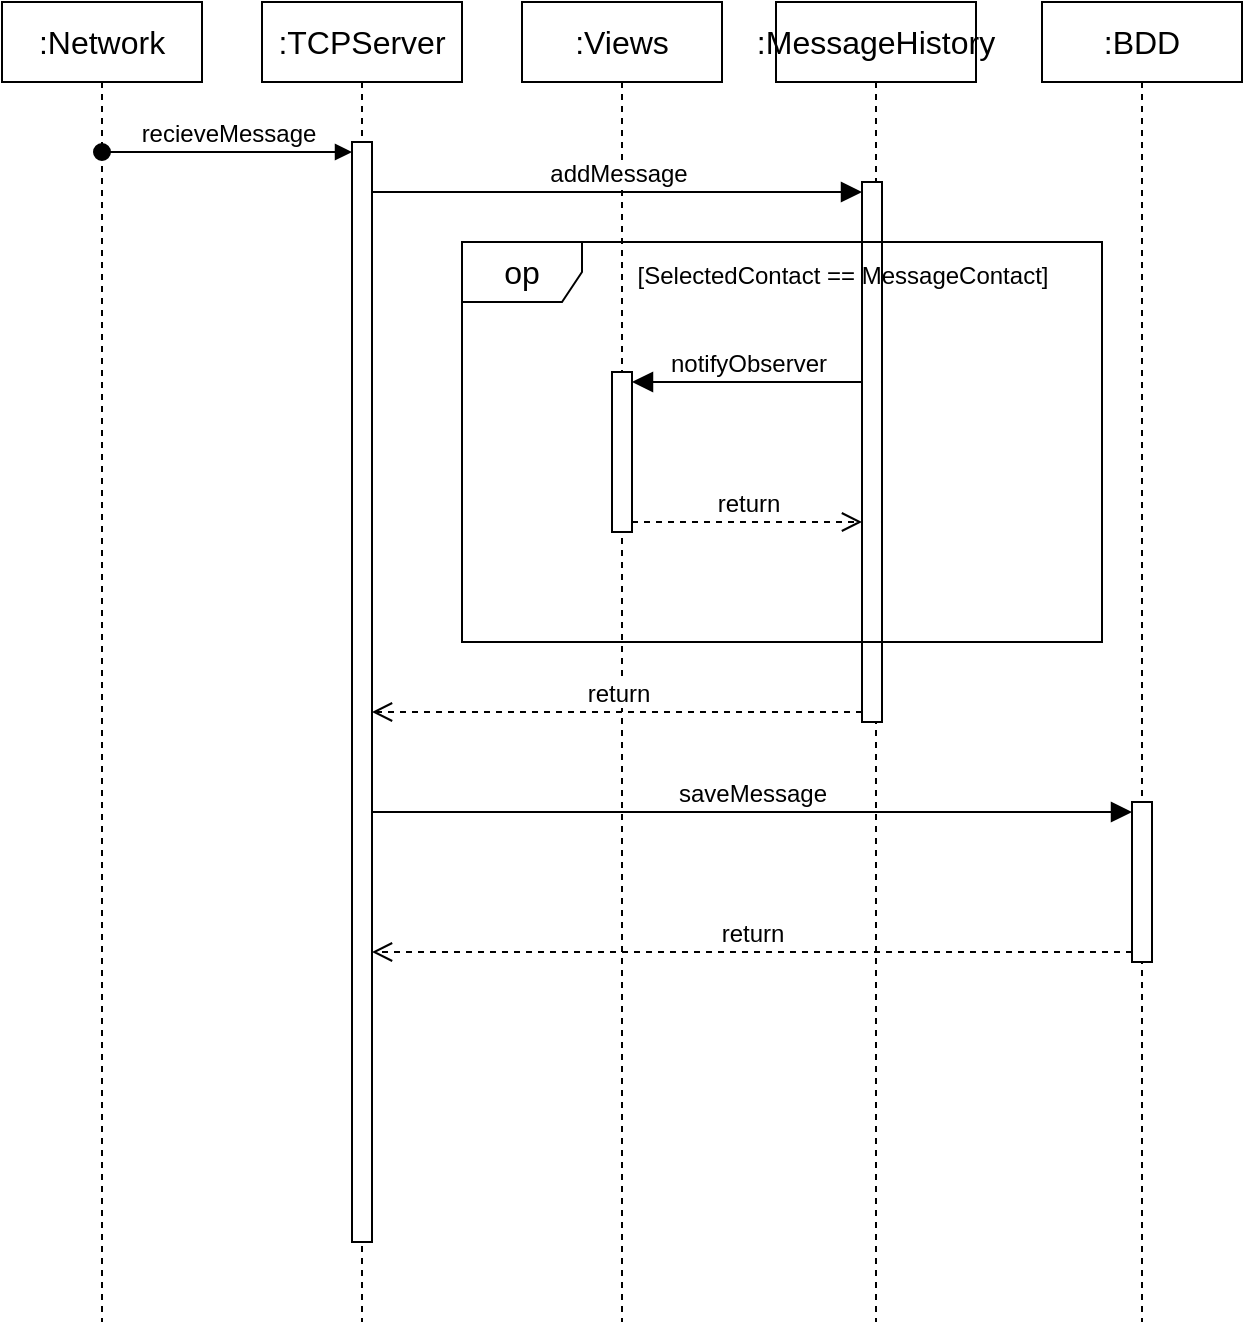 <mxfile version="22.1.5" type="github">
  <diagram name="Page-1" id="KrSCtCMwjQ3pu5mBpSNN">
    <mxGraphModel dx="2233" dy="802" grid="1" gridSize="10" guides="1" tooltips="1" connect="1" arrows="1" fold="1" page="1" pageScale="1" pageWidth="827" pageHeight="1169" background="none" math="0" shadow="0">
      <root>
        <mxCell id="0" />
        <mxCell id="1" parent="0" />
        <mxCell id="NdW2IDQMrkXxkpb3W11C-1" value=":Network" style="shape=umlLifeline;perimeter=lifelinePerimeter;whiteSpace=wrap;html=1;container=1;dropTarget=0;collapsible=0;recursiveResize=0;outlineConnect=0;portConstraint=eastwest;newEdgeStyle={&quot;curved&quot;:0,&quot;rounded&quot;:0};fontSize=16;" vertex="1" parent="1">
          <mxGeometry x="-800" y="40" width="100" height="660" as="geometry" />
        </mxCell>
        <mxCell id="NdW2IDQMrkXxkpb3W11C-2" value=":TCPServer" style="shape=umlLifeline;perimeter=lifelinePerimeter;whiteSpace=wrap;html=1;container=1;dropTarget=0;collapsible=0;recursiveResize=0;outlineConnect=0;portConstraint=eastwest;newEdgeStyle={&quot;curved&quot;:0,&quot;rounded&quot;:0};fontSize=16;" vertex="1" parent="1">
          <mxGeometry x="-670" y="40" width="100" height="660" as="geometry" />
        </mxCell>
        <mxCell id="NdW2IDQMrkXxkpb3W11C-6" value="" style="html=1;points=[[0,0,0,0,5],[0,1,0,0,-5],[1,0,0,0,5],[1,1,0,0,-5]];perimeter=orthogonalPerimeter;outlineConnect=0;targetShapes=umlLifeline;portConstraint=eastwest;newEdgeStyle={&quot;curved&quot;:0,&quot;rounded&quot;:0};fontSize=16;" vertex="1" parent="NdW2IDQMrkXxkpb3W11C-2">
          <mxGeometry x="45" y="70" width="10" height="550" as="geometry" />
        </mxCell>
        <mxCell id="NdW2IDQMrkXxkpb3W11C-3" value=":Views" style="shape=umlLifeline;perimeter=lifelinePerimeter;whiteSpace=wrap;html=1;container=1;dropTarget=0;collapsible=0;recursiveResize=0;outlineConnect=0;portConstraint=eastwest;newEdgeStyle={&quot;curved&quot;:0,&quot;rounded&quot;:0};fontSize=16;" vertex="1" parent="1">
          <mxGeometry x="-540" y="40" width="100" height="660" as="geometry" />
        </mxCell>
        <mxCell id="NdW2IDQMrkXxkpb3W11C-14" value="" style="html=1;points=[[0,0,0,0,5],[0,1,0,0,-5],[1,0,0,0,5],[1,1,0,0,-5]];perimeter=orthogonalPerimeter;outlineConnect=0;targetShapes=umlLifeline;portConstraint=eastwest;newEdgeStyle={&quot;curved&quot;:0,&quot;rounded&quot;:0};fontSize=16;" vertex="1" parent="NdW2IDQMrkXxkpb3W11C-3">
          <mxGeometry x="45" y="185" width="10" height="80" as="geometry" />
        </mxCell>
        <mxCell id="NdW2IDQMrkXxkpb3W11C-4" value=":MessageHistory" style="shape=umlLifeline;perimeter=lifelinePerimeter;whiteSpace=wrap;html=1;container=1;dropTarget=0;collapsible=0;recursiveResize=0;outlineConnect=0;portConstraint=eastwest;newEdgeStyle={&quot;curved&quot;:0,&quot;rounded&quot;:0};fontSize=16;" vertex="1" parent="1">
          <mxGeometry x="-413" y="40" width="100" height="660" as="geometry" />
        </mxCell>
        <mxCell id="NdW2IDQMrkXxkpb3W11C-8" value="" style="html=1;points=[[0,0,0,0,5],[0,1,0,0,-5],[1,0,0,0,5],[1,1,0,0,-5]];perimeter=orthogonalPerimeter;outlineConnect=0;targetShapes=umlLifeline;portConstraint=eastwest;newEdgeStyle={&quot;curved&quot;:0,&quot;rounded&quot;:0};fontSize=16;" vertex="1" parent="NdW2IDQMrkXxkpb3W11C-4">
          <mxGeometry x="43" y="90" width="10" height="270" as="geometry" />
        </mxCell>
        <mxCell id="NdW2IDQMrkXxkpb3W11C-5" value="&lt;div&gt;:BDD&lt;/div&gt;" style="shape=umlLifeline;perimeter=lifelinePerimeter;whiteSpace=wrap;html=1;container=1;dropTarget=0;collapsible=0;recursiveResize=0;outlineConnect=0;portConstraint=eastwest;newEdgeStyle={&quot;curved&quot;:0,&quot;rounded&quot;:0};fontSize=16;" vertex="1" parent="1">
          <mxGeometry x="-280" y="40" width="100" height="660" as="geometry" />
        </mxCell>
        <mxCell id="NdW2IDQMrkXxkpb3W11C-11" value="" style="html=1;points=[[0,0,0,0,5],[0,1,0,0,-5],[1,0,0,0,5],[1,1,0,0,-5]];perimeter=orthogonalPerimeter;outlineConnect=0;targetShapes=umlLifeline;portConstraint=eastwest;newEdgeStyle={&quot;curved&quot;:0,&quot;rounded&quot;:0};fontSize=16;" vertex="1" parent="NdW2IDQMrkXxkpb3W11C-5">
          <mxGeometry x="45" y="400" width="10" height="80" as="geometry" />
        </mxCell>
        <mxCell id="NdW2IDQMrkXxkpb3W11C-7" value="recieveMessage" style="html=1;verticalAlign=bottom;startArrow=oval;endArrow=block;startSize=8;curved=0;rounded=0;entryX=0;entryY=0;entryDx=0;entryDy=5;fontSize=12;" edge="1" target="NdW2IDQMrkXxkpb3W11C-6" parent="1" source="NdW2IDQMrkXxkpb3W11C-1">
          <mxGeometry relative="1" as="geometry">
            <mxPoint x="-695" y="115" as="sourcePoint" />
          </mxGeometry>
        </mxCell>
        <mxCell id="NdW2IDQMrkXxkpb3W11C-9" value="addMessage" style="html=1;verticalAlign=bottom;endArrow=block;curved=0;rounded=0;entryX=0;entryY=0;entryDx=0;entryDy=5;fontSize=12;startSize=8;endSize=8;" edge="1" target="NdW2IDQMrkXxkpb3W11C-8" parent="1" source="NdW2IDQMrkXxkpb3W11C-6">
          <mxGeometry relative="1" as="geometry">
            <mxPoint x="-440" y="135" as="sourcePoint" />
          </mxGeometry>
        </mxCell>
        <mxCell id="NdW2IDQMrkXxkpb3W11C-10" value="return" style="html=1;verticalAlign=bottom;endArrow=open;dashed=1;endSize=8;curved=0;rounded=0;exitX=0;exitY=1;exitDx=0;exitDy=-5;fontSize=12;" edge="1" source="NdW2IDQMrkXxkpb3W11C-8" parent="1" target="NdW2IDQMrkXxkpb3W11C-6">
          <mxGeometry relative="1" as="geometry">
            <mxPoint x="-440" y="205" as="targetPoint" />
          </mxGeometry>
        </mxCell>
        <mxCell id="NdW2IDQMrkXxkpb3W11C-12" value="saveMessage" style="html=1;verticalAlign=bottom;endArrow=block;curved=0;rounded=0;entryX=0;entryY=0;entryDx=0;entryDy=5;fontSize=12;startSize=8;endSize=8;" edge="1" target="NdW2IDQMrkXxkpb3W11C-11" parent="1" source="NdW2IDQMrkXxkpb3W11C-6">
          <mxGeometry relative="1" as="geometry">
            <mxPoint x="-305" y="445" as="sourcePoint" />
          </mxGeometry>
        </mxCell>
        <mxCell id="NdW2IDQMrkXxkpb3W11C-13" value="return" style="html=1;verticalAlign=bottom;endArrow=open;dashed=1;endSize=8;curved=0;rounded=0;exitX=0;exitY=1;exitDx=0;exitDy=-5;fontSize=12;" edge="1" source="NdW2IDQMrkXxkpb3W11C-11" parent="1" target="NdW2IDQMrkXxkpb3W11C-6">
          <mxGeometry relative="1" as="geometry">
            <mxPoint x="-305" y="515" as="targetPoint" />
          </mxGeometry>
        </mxCell>
        <mxCell id="NdW2IDQMrkXxkpb3W11C-15" value="notifyObserver" style="html=1;verticalAlign=bottom;endArrow=block;curved=0;rounded=0;entryX=1;entryY=0;entryDx=0;entryDy=5;fontSize=12;startSize=8;endSize=8;" edge="1" target="NdW2IDQMrkXxkpb3W11C-14" parent="1" source="NdW2IDQMrkXxkpb3W11C-8">
          <mxGeometry relative="1" as="geometry">
            <mxPoint x="-415" y="195" as="sourcePoint" />
          </mxGeometry>
        </mxCell>
        <mxCell id="NdW2IDQMrkXxkpb3W11C-16" value="return" style="html=1;verticalAlign=bottom;endArrow=open;dashed=1;endSize=8;curved=0;rounded=0;exitX=1;exitY=1;exitDx=0;exitDy=-5;fontSize=12;" edge="1" source="NdW2IDQMrkXxkpb3W11C-14" parent="1" target="NdW2IDQMrkXxkpb3W11C-8">
          <mxGeometry relative="1" as="geometry">
            <mxPoint x="-415" y="265" as="targetPoint" />
          </mxGeometry>
        </mxCell>
        <mxCell id="NdW2IDQMrkXxkpb3W11C-17" value="op" style="shape=umlFrame;whiteSpace=wrap;html=1;pointerEvents=0;fontSize=16;" vertex="1" parent="1">
          <mxGeometry x="-570" y="160" width="320" height="200" as="geometry" />
        </mxCell>
        <mxCell id="NdW2IDQMrkXxkpb3W11C-19" value="&lt;font style=&quot;font-size: 12px;&quot;&gt;[SelectedContact == MessageContact]&lt;/font&gt;" style="text;html=1;align=center;verticalAlign=middle;resizable=0;points=[];autosize=1;strokeColor=none;fillColor=none;fontSize=16;" vertex="1" parent="1">
          <mxGeometry x="-510" y="160" width="260" height="30" as="geometry" />
        </mxCell>
      </root>
    </mxGraphModel>
  </diagram>
</mxfile>
